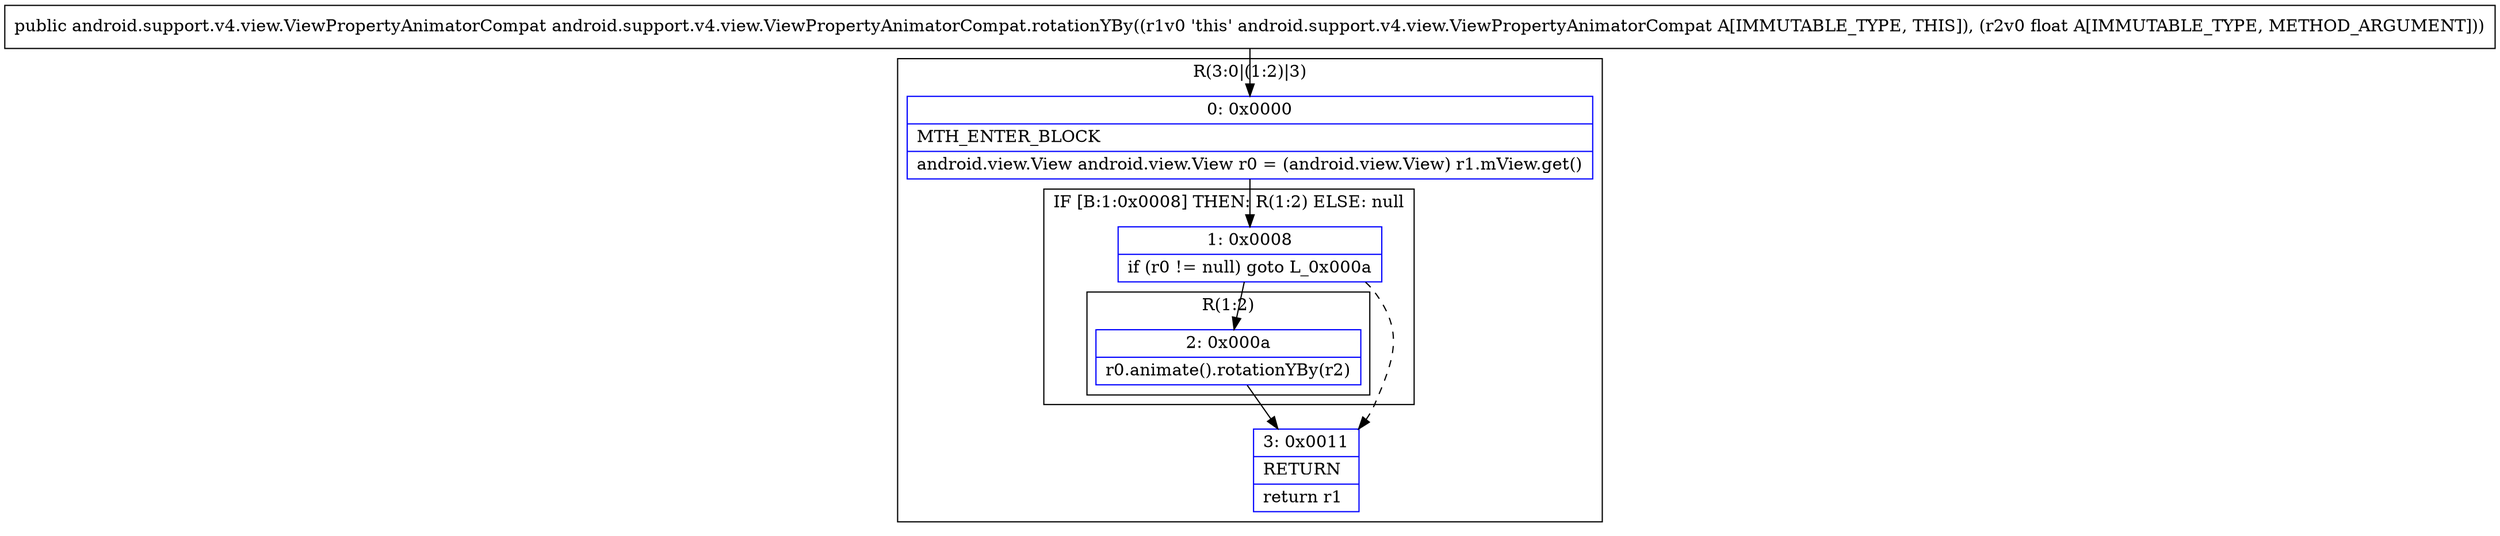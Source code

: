 digraph "CFG forandroid.support.v4.view.ViewPropertyAnimatorCompat.rotationYBy(F)Landroid\/support\/v4\/view\/ViewPropertyAnimatorCompat;" {
subgraph cluster_Region_1664239257 {
label = "R(3:0|(1:2)|3)";
node [shape=record,color=blue];
Node_0 [shape=record,label="{0\:\ 0x0000|MTH_ENTER_BLOCK\l|android.view.View android.view.View r0 = (android.view.View) r1.mView.get()\l}"];
subgraph cluster_IfRegion_65552007 {
label = "IF [B:1:0x0008] THEN: R(1:2) ELSE: null";
node [shape=record,color=blue];
Node_1 [shape=record,label="{1\:\ 0x0008|if (r0 != null) goto L_0x000a\l}"];
subgraph cluster_Region_1281076037 {
label = "R(1:2)";
node [shape=record,color=blue];
Node_2 [shape=record,label="{2\:\ 0x000a|r0.animate().rotationYBy(r2)\l}"];
}
}
Node_3 [shape=record,label="{3\:\ 0x0011|RETURN\l|return r1\l}"];
}
MethodNode[shape=record,label="{public android.support.v4.view.ViewPropertyAnimatorCompat android.support.v4.view.ViewPropertyAnimatorCompat.rotationYBy((r1v0 'this' android.support.v4.view.ViewPropertyAnimatorCompat A[IMMUTABLE_TYPE, THIS]), (r2v0 float A[IMMUTABLE_TYPE, METHOD_ARGUMENT])) }"];
MethodNode -> Node_0;
Node_0 -> Node_1;
Node_1 -> Node_2;
Node_1 -> Node_3[style=dashed];
Node_2 -> Node_3;
}


